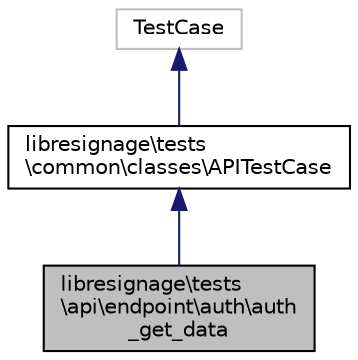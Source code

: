 digraph "libresignage\tests\api\endpoint\auth\auth_get_data"
{
  edge [fontname="Helvetica",fontsize="10",labelfontname="Helvetica",labelfontsize="10"];
  node [fontname="Helvetica",fontsize="10",shape=record];
  Node0 [label="libresignage\\tests\l\\api\\endpoint\\auth\\auth\l_get_data",height=0.2,width=0.4,color="black", fillcolor="grey75", style="filled", fontcolor="black"];
  Node1 -> Node0 [dir="back",color="midnightblue",fontsize="10",style="solid"];
  Node1 [label="libresignage\\tests\l\\common\\classes\\APITestCase",height=0.2,width=0.4,color="black", fillcolor="white", style="filled",URL="$classlibresignage_1_1tests_1_1common_1_1classes_1_1APITestCase.html"];
  Node2 -> Node1 [dir="back",color="midnightblue",fontsize="10",style="solid"];
  Node2 [label="TestCase",height=0.2,width=0.4,color="grey75", fillcolor="white", style="filled"];
}

